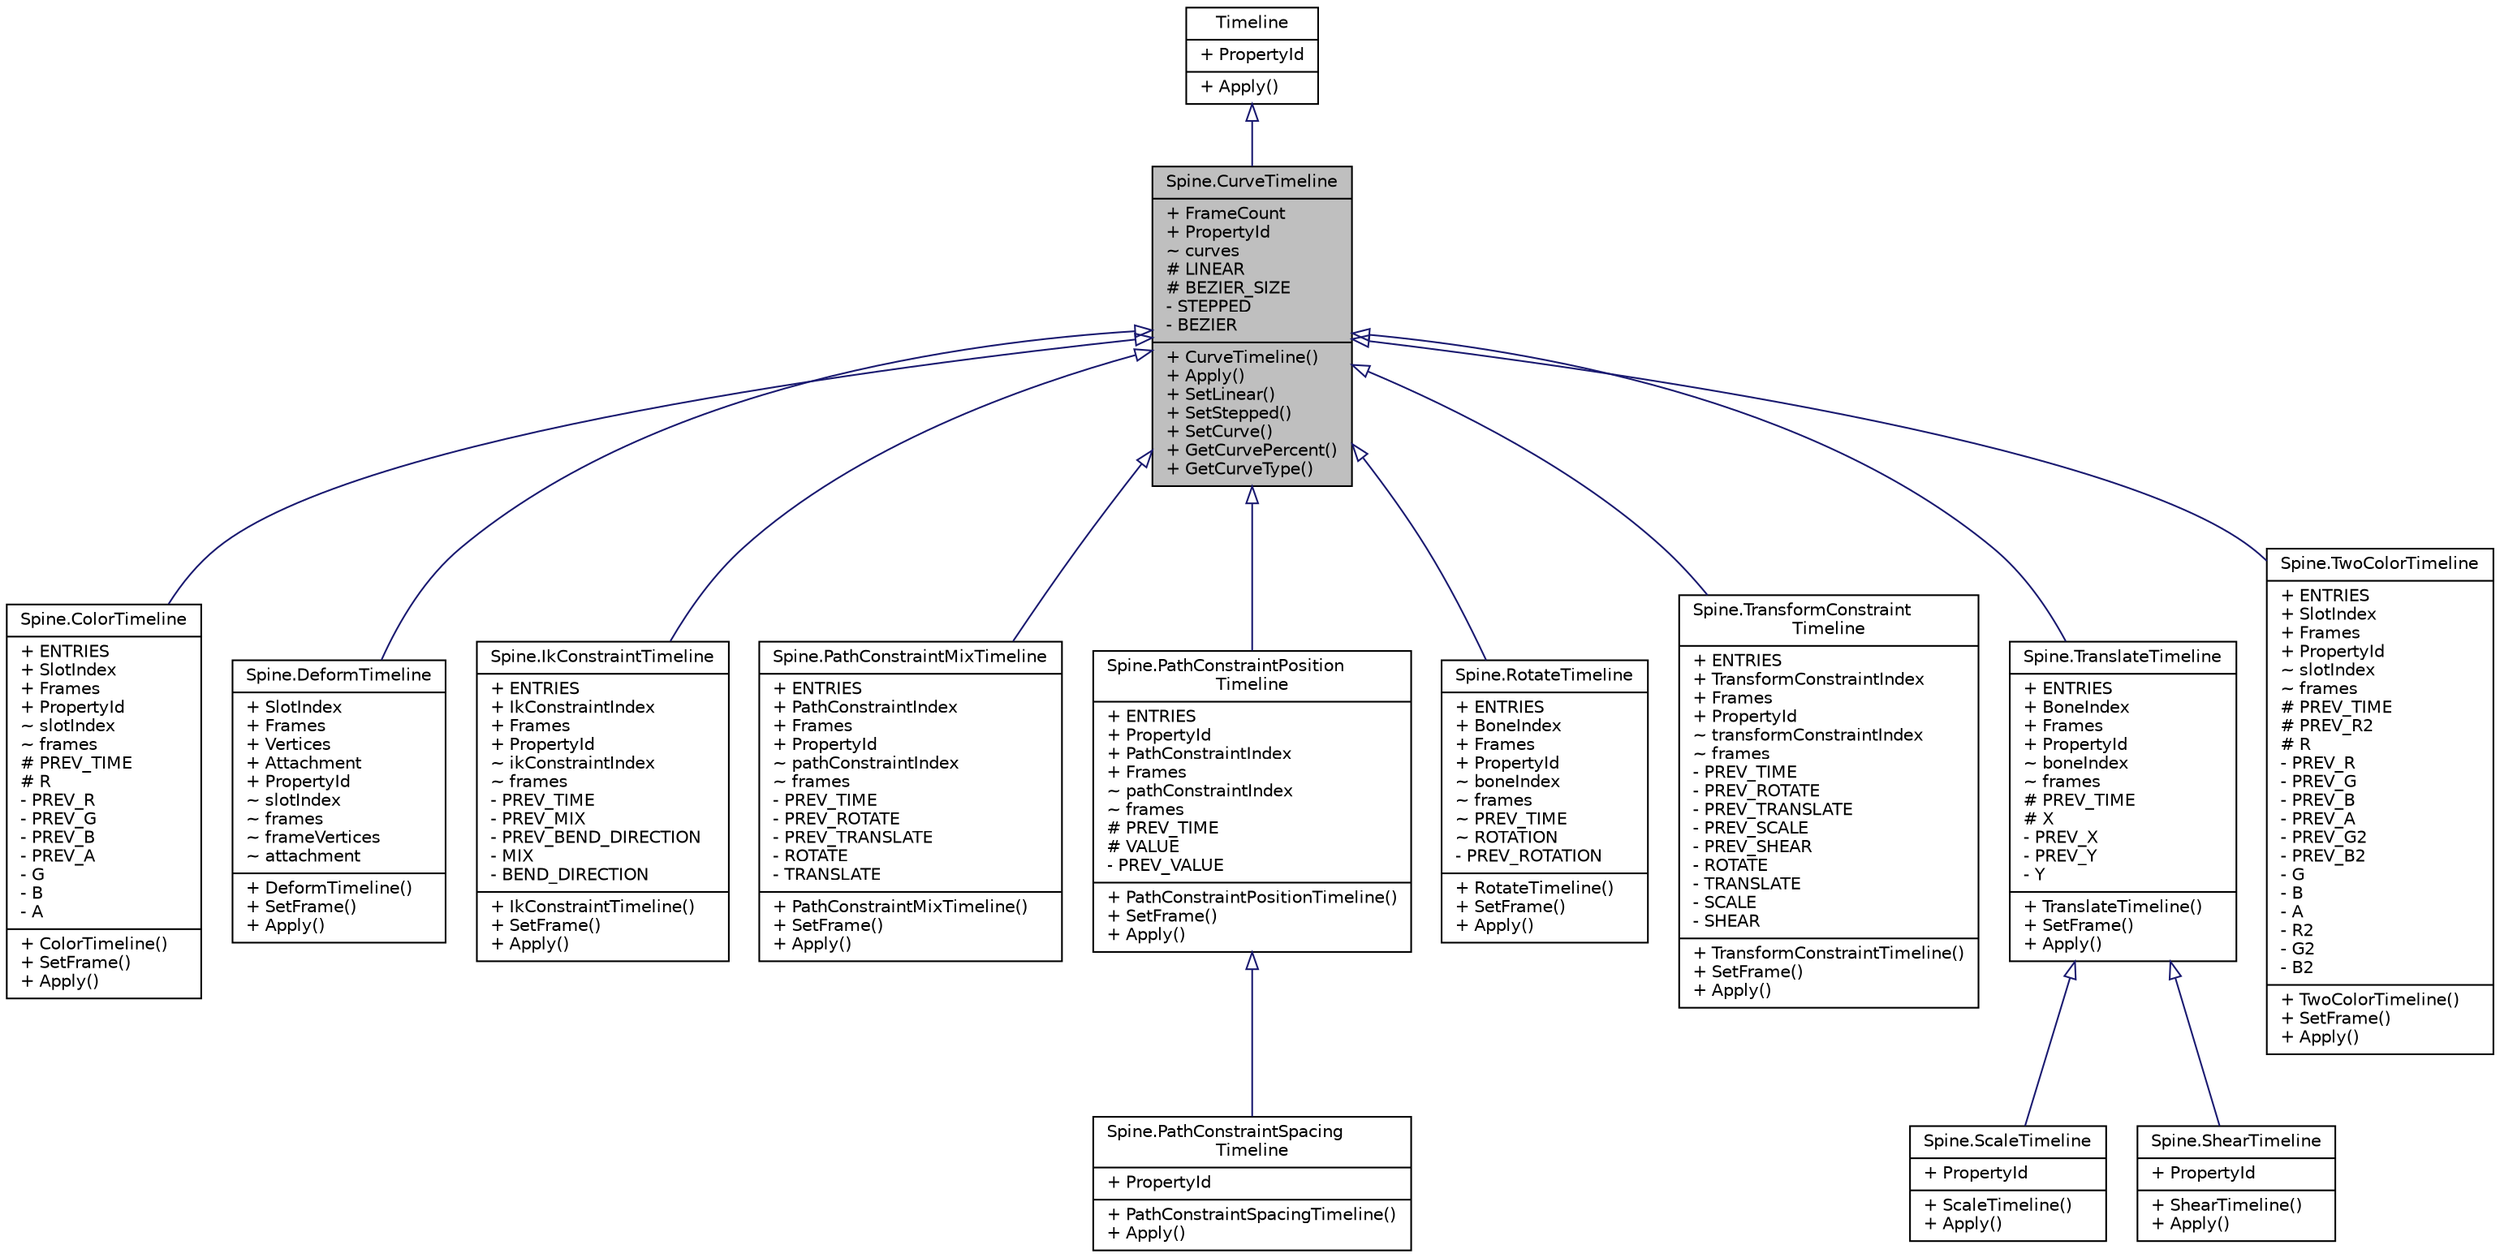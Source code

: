 digraph "Spine.CurveTimeline"
{
 // LATEX_PDF_SIZE
  edge [fontname="Helvetica",fontsize="10",labelfontname="Helvetica",labelfontsize="10"];
  node [fontname="Helvetica",fontsize="10",shape=record];
  Node1 [label="{Spine.CurveTimeline\n|+ FrameCount\l+ PropertyId\l~ curves\l# LINEAR\l# BEZIER_SIZE\l- STEPPED\l- BEZIER\l|+ CurveTimeline()\l+ Apply()\l+ SetLinear()\l+ SetStepped()\l+ SetCurve()\l+ GetCurvePercent()\l+ GetCurveType()\l}",height=0.2,width=0.4,color="black", fillcolor="grey75", style="filled", fontcolor="black",tooltip="Base class for frames that use an interpolation bezier curve."];
  Node2 -> Node1 [dir="back",color="midnightblue",fontsize="10",style="solid",arrowtail="onormal",fontname="Helvetica"];
  Node2 [label="{Timeline\n|+ PropertyId\l|+ Apply()\l}",height=0.2,width=0.4,color="black", fillcolor="white", style="filled",URL="$interface_spine_1_1_timeline.html",tooltip=" "];
  Node1 -> Node3 [dir="back",color="midnightblue",fontsize="10",style="solid",arrowtail="onormal",fontname="Helvetica"];
  Node3 [label="{Spine.ColorTimeline\n|+ ENTRIES\l+ SlotIndex\l+ Frames\l+ PropertyId\l~ slotIndex\l~ frames\l# PREV_TIME\l# R\l- PREV_R\l- PREV_G\l- PREV_B\l- PREV_A\l- G\l- B\l- A\l|+ ColorTimeline()\l+ SetFrame()\l+ Apply()\l}",height=0.2,width=0.4,color="black", fillcolor="white", style="filled",URL="$class_spine_1_1_color_timeline.html",tooltip=" "];
  Node1 -> Node4 [dir="back",color="midnightblue",fontsize="10",style="solid",arrowtail="onormal",fontname="Helvetica"];
  Node4 [label="{Spine.DeformTimeline\n|+ SlotIndex\l+ Frames\l+ Vertices\l+ Attachment\l+ PropertyId\l~ slotIndex\l~ frames\l~ frameVertices\l~ attachment\l|+ DeformTimeline()\l+ SetFrame()\l+ Apply()\l}",height=0.2,width=0.4,color="black", fillcolor="white", style="filled",URL="$class_spine_1_1_deform_timeline.html",tooltip=" "];
  Node1 -> Node5 [dir="back",color="midnightblue",fontsize="10",style="solid",arrowtail="onormal",fontname="Helvetica"];
  Node5 [label="{Spine.IkConstraintTimeline\n|+ ENTRIES\l+ IkConstraintIndex\l+ Frames\l+ PropertyId\l~ ikConstraintIndex\l~ frames\l- PREV_TIME\l- PREV_MIX\l- PREV_BEND_DIRECTION\l- MIX\l- BEND_DIRECTION\l|+ IkConstraintTimeline()\l+ SetFrame()\l+ Apply()\l}",height=0.2,width=0.4,color="black", fillcolor="white", style="filled",URL="$class_spine_1_1_ik_constraint_timeline.html",tooltip=" "];
  Node1 -> Node6 [dir="back",color="midnightblue",fontsize="10",style="solid",arrowtail="onormal",fontname="Helvetica"];
  Node6 [label="{Spine.PathConstraintMixTimeline\n|+ ENTRIES\l+ PathConstraintIndex\l+ Frames\l+ PropertyId\l~ pathConstraintIndex\l~ frames\l- PREV_TIME\l- PREV_ROTATE\l- PREV_TRANSLATE\l- ROTATE\l- TRANSLATE\l|+ PathConstraintMixTimeline()\l+ SetFrame()\l+ Apply()\l}",height=0.2,width=0.4,color="black", fillcolor="white", style="filled",URL="$class_spine_1_1_path_constraint_mix_timeline.html",tooltip=" "];
  Node1 -> Node7 [dir="back",color="midnightblue",fontsize="10",style="solid",arrowtail="onormal",fontname="Helvetica"];
  Node7 [label="{Spine.PathConstraintPosition\lTimeline\n|+ ENTRIES\l+ PropertyId\l+ PathConstraintIndex\l+ Frames\l~ pathConstraintIndex\l~ frames\l# PREV_TIME\l# VALUE\l- PREV_VALUE\l|+ PathConstraintPositionTimeline()\l+ SetFrame()\l+ Apply()\l}",height=0.2,width=0.4,color="black", fillcolor="white", style="filled",URL="$class_spine_1_1_path_constraint_position_timeline.html",tooltip=" "];
  Node7 -> Node8 [dir="back",color="midnightblue",fontsize="10",style="solid",arrowtail="onormal",fontname="Helvetica"];
  Node8 [label="{Spine.PathConstraintSpacing\lTimeline\n|+ PropertyId\l|+ PathConstraintSpacingTimeline()\l+ Apply()\l}",height=0.2,width=0.4,color="black", fillcolor="white", style="filled",URL="$class_spine_1_1_path_constraint_spacing_timeline.html",tooltip=" "];
  Node1 -> Node9 [dir="back",color="midnightblue",fontsize="10",style="solid",arrowtail="onormal",fontname="Helvetica"];
  Node9 [label="{Spine.RotateTimeline\n|+ ENTRIES\l+ BoneIndex\l+ Frames\l+ PropertyId\l~ boneIndex\l~ frames\l~ PREV_TIME\l~ ROTATION\l- PREV_ROTATION\l|+ RotateTimeline()\l+ SetFrame()\l+ Apply()\l}",height=0.2,width=0.4,color="black", fillcolor="white", style="filled",URL="$class_spine_1_1_rotate_timeline.html",tooltip=" "];
  Node1 -> Node10 [dir="back",color="midnightblue",fontsize="10",style="solid",arrowtail="onormal",fontname="Helvetica"];
  Node10 [label="{Spine.TransformConstraint\lTimeline\n|+ ENTRIES\l+ TransformConstraintIndex\l+ Frames\l+ PropertyId\l~ transformConstraintIndex\l~ frames\l- PREV_TIME\l- PREV_ROTATE\l- PREV_TRANSLATE\l- PREV_SCALE\l- PREV_SHEAR\l- ROTATE\l- TRANSLATE\l- SCALE\l- SHEAR\l|+ TransformConstraintTimeline()\l+ SetFrame()\l+ Apply()\l}",height=0.2,width=0.4,color="black", fillcolor="white", style="filled",URL="$class_spine_1_1_transform_constraint_timeline.html",tooltip=" "];
  Node1 -> Node11 [dir="back",color="midnightblue",fontsize="10",style="solid",arrowtail="onormal",fontname="Helvetica"];
  Node11 [label="{Spine.TranslateTimeline\n|+ ENTRIES\l+ BoneIndex\l+ Frames\l+ PropertyId\l~ boneIndex\l~ frames\l# PREV_TIME\l# X\l- PREV_X\l- PREV_Y\l- Y\l|+ TranslateTimeline()\l+ SetFrame()\l+ Apply()\l}",height=0.2,width=0.4,color="black", fillcolor="white", style="filled",URL="$class_spine_1_1_translate_timeline.html",tooltip=" "];
  Node11 -> Node12 [dir="back",color="midnightblue",fontsize="10",style="solid",arrowtail="onormal",fontname="Helvetica"];
  Node12 [label="{Spine.ScaleTimeline\n|+ PropertyId\l|+ ScaleTimeline()\l+ Apply()\l}",height=0.2,width=0.4,color="black", fillcolor="white", style="filled",URL="$class_spine_1_1_scale_timeline.html",tooltip=" "];
  Node11 -> Node13 [dir="back",color="midnightblue",fontsize="10",style="solid",arrowtail="onormal",fontname="Helvetica"];
  Node13 [label="{Spine.ShearTimeline\n|+ PropertyId\l|+ ShearTimeline()\l+ Apply()\l}",height=0.2,width=0.4,color="black", fillcolor="white", style="filled",URL="$class_spine_1_1_shear_timeline.html",tooltip=" "];
  Node1 -> Node14 [dir="back",color="midnightblue",fontsize="10",style="solid",arrowtail="onormal",fontname="Helvetica"];
  Node14 [label="{Spine.TwoColorTimeline\n|+ ENTRIES\l+ SlotIndex\l+ Frames\l+ PropertyId\l~ slotIndex\l~ frames\l# PREV_TIME\l# PREV_R2\l# R\l- PREV_R\l- PREV_G\l- PREV_B\l- PREV_A\l- PREV_G2\l- PREV_B2\l- G\l- B\l- A\l- R2\l- G2\l- B2\l|+ TwoColorTimeline()\l+ SetFrame()\l+ Apply()\l}",height=0.2,width=0.4,color="black", fillcolor="white", style="filled",URL="$class_spine_1_1_two_color_timeline.html",tooltip=" "];
}
